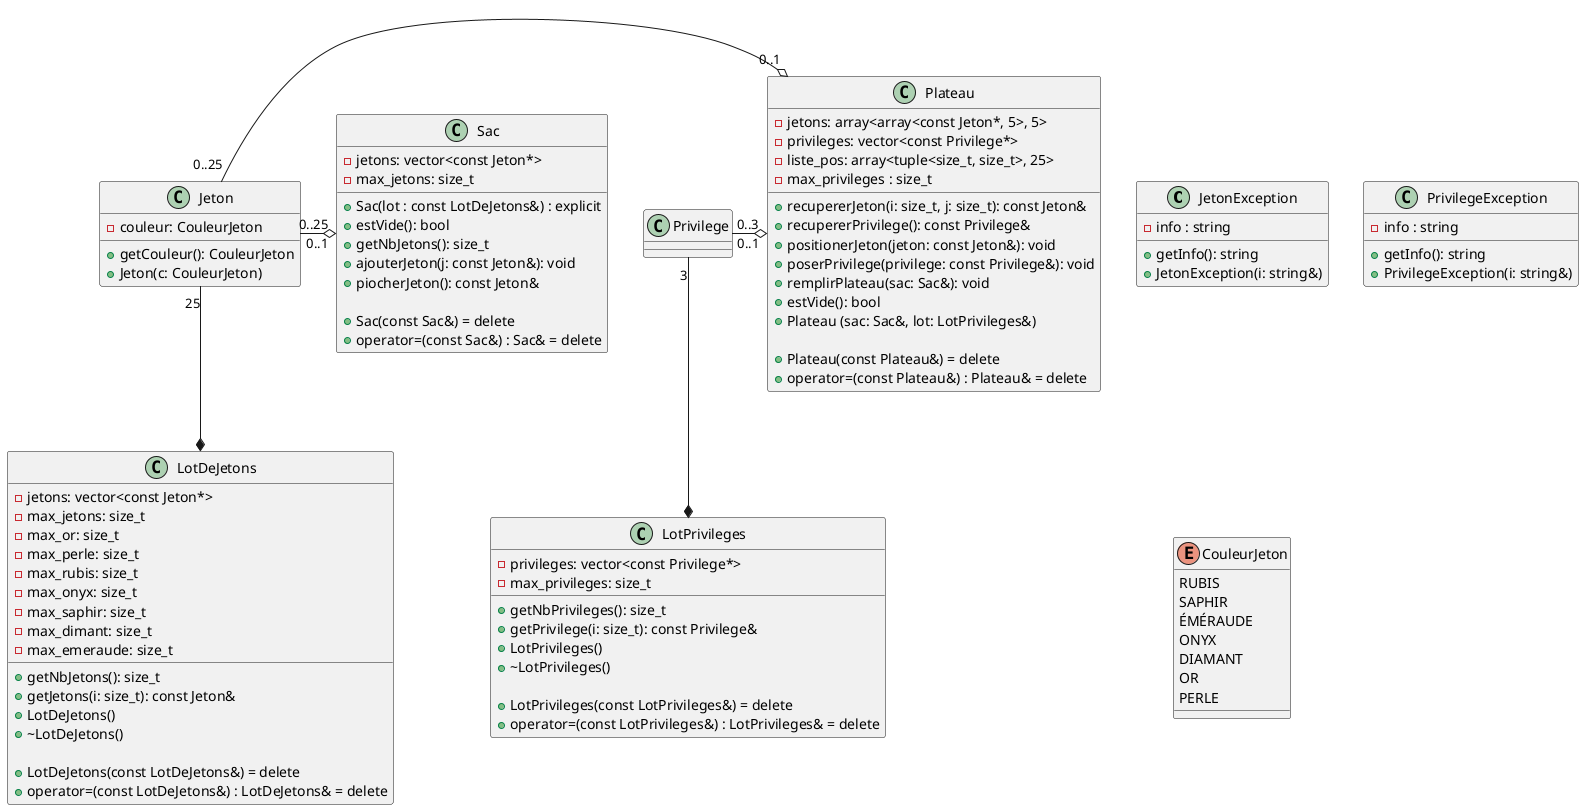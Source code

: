 @startuml jetons

class JetonException {
  - info : string
  + getInfo(): string
  + JetonException(i: string&)
}

class PrivilegeException {
  - info : string
  + getInfo(): string
  + PrivilegeException(i: string&)
}

enum CouleurJeton {
  RUBIS
  SAPHIR
  ÉMÉRAUDE
  ONYX
  DIAMANT
  OR
  PERLE
}

class Jeton {
  - couleur: CouleurJeton
  + getCouleur(): CouleurJeton
  + Jeton(c: CouleurJeton)
}

class LotDeJetons {
  - jetons: vector<const Jeton*>
  - max_jetons: size_t
  - max_or: size_t
  - max_perle: size_t
  - max_rubis: size_t
  - max_onyx: size_t
  - max_saphir: size_t
  - max_dimant: size_t
  - max_emeraude: size_t
  + getNbJetons(): size_t
  + getJetons(i: size_t): const Jeton&
  + LotDeJetons()
  + ~LotDeJetons()

  + LotDeJetons(const LotDeJetons&) = delete
  + operator=(const LotDeJetons&) : LotDeJetons& = delete
}

class Privilege {
}

class LotPrivileges {
  - privileges: vector<const Privilege*>
  - max_privileges: size_t
  + getNbPrivileges(): size_t
  + getPrivilege(i: size_t): const Privilege&
  + LotPrivileges()
  + ~LotPrivileges()

  + LotPrivileges(const LotPrivileges&) = delete
  + operator=(const LotPrivileges&) : LotPrivileges& = delete
}

class Sac {
  - jetons: vector<const Jeton*>
  - max_jetons: size_t
  + Sac(lot : const LotDeJetons&) : explicit
  + estVide(): bool
  + getNbJetons(): size_t
  + ajouterJeton(j: const Jeton&): void
  + piocherJeton(): const Jeton&

  + Sac(const Sac&) = delete
  + operator=(const Sac&) : Sac& = delete
}

class Plateau {
  - jetons: array<array<const Jeton*, 5>, 5>
  - privileges: vector<const Privilege*>
  - liste_pos: array<tuple<size_t, size_t>, 25>
  - max_privileges : size_t
  + recupererJeton(i: size_t, j: size_t): const Jeton&
  + recupererPrivilege(): const Privilege&
  + positionerJeton(jeton: const Jeton&): void
  + poserPrivilege(privilege: const Privilege&): void
  + remplirPlateau(sac: Sac&): void
  + estVide(): bool
  + Plateau (sac: Sac&, lot: LotPrivileges&)

  + Plateau(const Plateau&) = delete
  + operator=(const Plateau&) : Plateau& = delete
}

Jeton "25" --* LotDeJetons
Jeton "0..25" -o "0..1" Sac

Privilege "3" --* LotPrivileges

Jeton "0..25" -o "0..1" Plateau
Privilege "0..3" -o "0..1" Plateau

@enduml